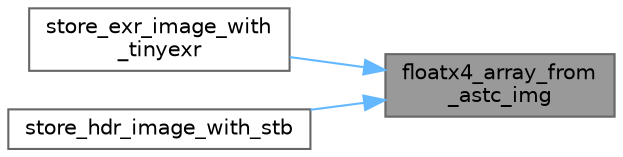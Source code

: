 digraph "floatx4_array_from_astc_img"
{
 // LATEX_PDF_SIZE
  bgcolor="transparent";
  edge [fontname=Helvetica,fontsize=10,labelfontname=Helvetica,labelfontsize=10];
  node [fontname=Helvetica,fontsize=10,shape=box,height=0.2,width=0.4];
  rankdir="RL";
  Node1 [id="Node000001",label="floatx4_array_from\l_astc_img",height=0.2,width=0.4,color="gray40", fillcolor="grey60", style="filled", fontcolor="black",tooltip="Create a flattened RGBA FLOAT32 data array for a single slice from an image structure."];
  Node1 -> Node2 [id="edge1_Node000001_Node000002",dir="back",color="steelblue1",style="solid",tooltip=" "];
  Node2 [id="Node000002",label="store_exr_image_with\l_tinyexr",height=0.2,width=0.4,color="grey40", fillcolor="white", style="filled",URL="$astcenccli__image__load__store_8cpp.html#afa7f794cf62563189b0165de6e177284",tooltip="Save an EXR image using TinyExr to provide the store routine."];
  Node1 -> Node3 [id="edge2_Node000001_Node000003",dir="back",color="steelblue1",style="solid",tooltip=" "];
  Node3 [id="Node000003",label="store_hdr_image_with_stb",height=0.2,width=0.4,color="grey40", fillcolor="white", style="filled",URL="$astcenccli__image__load__store_8cpp.html#a1903244a03c0d5d49f56aac519509cde",tooltip="Save a HDR image using STBImageWrite to provide the store routine."];
}
